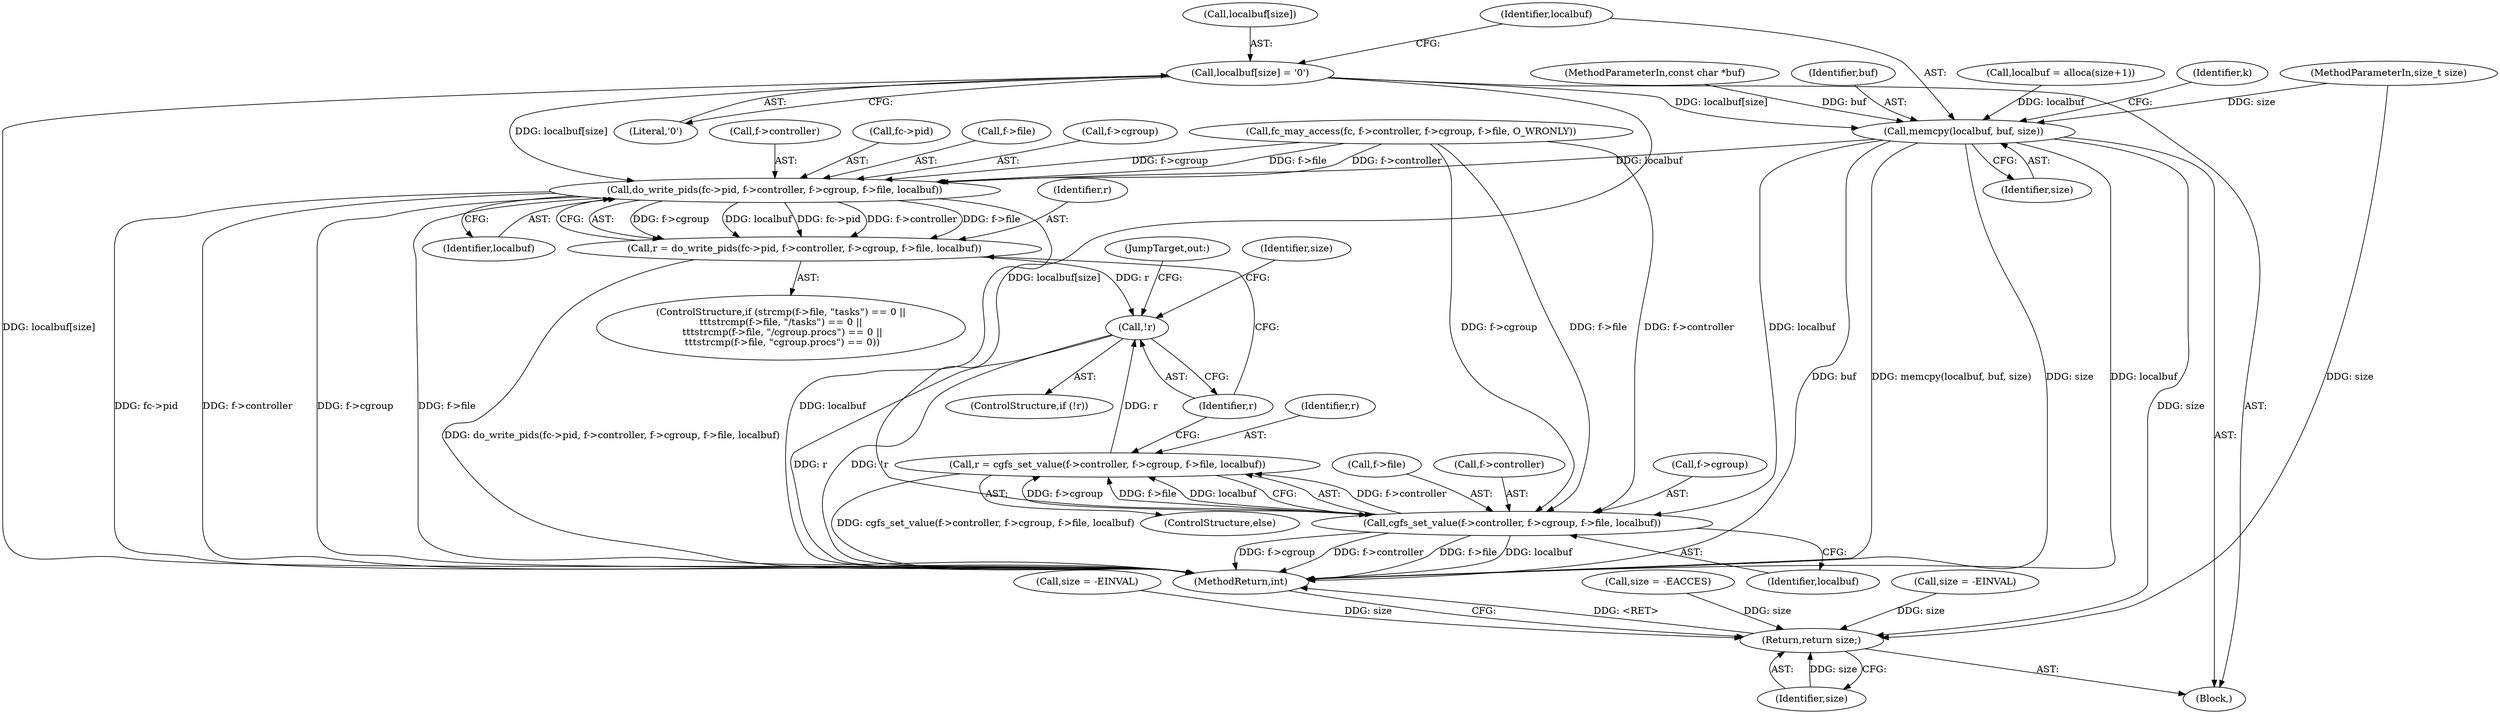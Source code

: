 digraph "1_lxcfs_8ee2a503e102b1a43ec4d83113dc275ab20a869a@array" {
"1000157" [label="(Call,localbuf[size] = '\0')"];
"1000162" [label="(Call,memcpy(localbuf, buf, size))"];
"1000241" [label="(Call,do_write_pids(fc->pid, f->controller, f->cgroup, f->file, localbuf))"];
"1000239" [label="(Call,r = do_write_pids(fc->pid, f->controller, f->cgroup, f->file, localbuf))"];
"1000270" [label="(Call,!r)"];
"1000258" [label="(Call,cgfs_set_value(f->controller, f->cgroup, f->file, localbuf))"];
"1000256" [label="(Call,r = cgfs_set_value(f->controller, f->cgroup, f->file, localbuf))"];
"1000279" [label="(Return,return size;)"];
"1000151" [label="(Call,localbuf = alloca(size+1))"];
"1000162" [label="(Call,memcpy(localbuf, buf, size))"];
"1000161" [label="(Literal,'\0')"];
"1000270" [label="(Call,!r)"];
"1000169" [label="(Identifier,k)"];
"1000251" [label="(Call,f->file)"];
"1000254" [label="(Identifier,localbuf)"];
"1000241" [label="(Call,do_write_pids(fc->pid, f->controller, f->cgroup, f->file, localbuf))"];
"1000276" [label="(JumpTarget,out:)"];
"1000102" [label="(MethodParameterIn,const char *buf)"];
"1000103" [label="(MethodParameterIn,size_t size)"];
"1000248" [label="(Call,f->cgroup)"];
"1000280" [label="(Identifier,size)"];
"1000271" [label="(Identifier,r)"];
"1000256" [label="(Call,r = cgfs_set_value(f->controller, f->cgroup, f->file, localbuf))"];
"1000258" [label="(Call,cgfs_set_value(f->controller, f->cgroup, f->file, localbuf))"];
"1000281" [label="(MethodReturn,int)"];
"1000165" [label="(Identifier,size)"];
"1000245" [label="(Call,f->controller)"];
"1000273" [label="(Identifier,size)"];
"1000157" [label="(Call,localbuf[size] = '\0')"];
"1000257" [label="(Identifier,r)"];
"1000182" [label="(Call,size = -EINVAL)"];
"1000269" [label="(ControlStructure,if (!r))"];
"1000189" [label="(Call,fc_may_access(fc, f->controller, f->cgroup, f->file, O_WRONLY))"];
"1000207" [label="(ControlStructure,if (strcmp(f->file, \"tasks\") == 0 ||\n\t\t\tstrcmp(f->file, \"/tasks\") == 0 ||\n \t\t\tstrcmp(f->file, \"/cgroup.procs\") == 0 ||\n \t\t\tstrcmp(f->file, \"cgroup.procs\") == 0))"];
"1000262" [label="(Call,f->cgroup)"];
"1000239" [label="(Call,r = do_write_pids(fc->pid, f->controller, f->cgroup, f->file, localbuf))"];
"1000265" [label="(Call,f->file)"];
"1000272" [label="(Call,size = -EINVAL)"];
"1000242" [label="(Call,fc->pid)"];
"1000279" [label="(Return,return size;)"];
"1000106" [label="(Block,)"];
"1000158" [label="(Call,localbuf[size])"];
"1000240" [label="(Identifier,r)"];
"1000259" [label="(Call,f->controller)"];
"1000202" [label="(Call,size = -EACCES)"];
"1000268" [label="(Identifier,localbuf)"];
"1000163" [label="(Identifier,localbuf)"];
"1000164" [label="(Identifier,buf)"];
"1000255" [label="(ControlStructure,else)"];
"1000157" -> "1000106"  [label="AST: "];
"1000157" -> "1000161"  [label="CFG: "];
"1000158" -> "1000157"  [label="AST: "];
"1000161" -> "1000157"  [label="AST: "];
"1000163" -> "1000157"  [label="CFG: "];
"1000157" -> "1000281"  [label="DDG: localbuf[size]"];
"1000157" -> "1000162"  [label="DDG: localbuf[size]"];
"1000157" -> "1000241"  [label="DDG: localbuf[size]"];
"1000157" -> "1000258"  [label="DDG: localbuf[size]"];
"1000162" -> "1000106"  [label="AST: "];
"1000162" -> "1000165"  [label="CFG: "];
"1000163" -> "1000162"  [label="AST: "];
"1000164" -> "1000162"  [label="AST: "];
"1000165" -> "1000162"  [label="AST: "];
"1000169" -> "1000162"  [label="CFG: "];
"1000162" -> "1000281"  [label="DDG: buf"];
"1000162" -> "1000281"  [label="DDG: localbuf"];
"1000162" -> "1000281"  [label="DDG: memcpy(localbuf, buf, size)"];
"1000162" -> "1000281"  [label="DDG: size"];
"1000151" -> "1000162"  [label="DDG: localbuf"];
"1000102" -> "1000162"  [label="DDG: buf"];
"1000103" -> "1000162"  [label="DDG: size"];
"1000162" -> "1000241"  [label="DDG: localbuf"];
"1000162" -> "1000258"  [label="DDG: localbuf"];
"1000162" -> "1000279"  [label="DDG: size"];
"1000241" -> "1000239"  [label="AST: "];
"1000241" -> "1000254"  [label="CFG: "];
"1000242" -> "1000241"  [label="AST: "];
"1000245" -> "1000241"  [label="AST: "];
"1000248" -> "1000241"  [label="AST: "];
"1000251" -> "1000241"  [label="AST: "];
"1000254" -> "1000241"  [label="AST: "];
"1000239" -> "1000241"  [label="CFG: "];
"1000241" -> "1000281"  [label="DDG: f->cgroup"];
"1000241" -> "1000281"  [label="DDG: f->file"];
"1000241" -> "1000281"  [label="DDG: localbuf"];
"1000241" -> "1000281"  [label="DDG: fc->pid"];
"1000241" -> "1000281"  [label="DDG: f->controller"];
"1000241" -> "1000239"  [label="DDG: f->cgroup"];
"1000241" -> "1000239"  [label="DDG: localbuf"];
"1000241" -> "1000239"  [label="DDG: fc->pid"];
"1000241" -> "1000239"  [label="DDG: f->controller"];
"1000241" -> "1000239"  [label="DDG: f->file"];
"1000189" -> "1000241"  [label="DDG: f->controller"];
"1000189" -> "1000241"  [label="DDG: f->cgroup"];
"1000189" -> "1000241"  [label="DDG: f->file"];
"1000239" -> "1000207"  [label="AST: "];
"1000240" -> "1000239"  [label="AST: "];
"1000271" -> "1000239"  [label="CFG: "];
"1000239" -> "1000281"  [label="DDG: do_write_pids(fc->pid, f->controller, f->cgroup, f->file, localbuf)"];
"1000239" -> "1000270"  [label="DDG: r"];
"1000270" -> "1000269"  [label="AST: "];
"1000270" -> "1000271"  [label="CFG: "];
"1000271" -> "1000270"  [label="AST: "];
"1000273" -> "1000270"  [label="CFG: "];
"1000276" -> "1000270"  [label="CFG: "];
"1000270" -> "1000281"  [label="DDG: !r"];
"1000270" -> "1000281"  [label="DDG: r"];
"1000256" -> "1000270"  [label="DDG: r"];
"1000258" -> "1000256"  [label="AST: "];
"1000258" -> "1000268"  [label="CFG: "];
"1000259" -> "1000258"  [label="AST: "];
"1000262" -> "1000258"  [label="AST: "];
"1000265" -> "1000258"  [label="AST: "];
"1000268" -> "1000258"  [label="AST: "];
"1000256" -> "1000258"  [label="CFG: "];
"1000258" -> "1000281"  [label="DDG: f->controller"];
"1000258" -> "1000281"  [label="DDG: f->file"];
"1000258" -> "1000281"  [label="DDG: localbuf"];
"1000258" -> "1000281"  [label="DDG: f->cgroup"];
"1000258" -> "1000256"  [label="DDG: f->controller"];
"1000258" -> "1000256"  [label="DDG: f->cgroup"];
"1000258" -> "1000256"  [label="DDG: f->file"];
"1000258" -> "1000256"  [label="DDG: localbuf"];
"1000189" -> "1000258"  [label="DDG: f->controller"];
"1000189" -> "1000258"  [label="DDG: f->cgroup"];
"1000189" -> "1000258"  [label="DDG: f->file"];
"1000256" -> "1000255"  [label="AST: "];
"1000257" -> "1000256"  [label="AST: "];
"1000271" -> "1000256"  [label="CFG: "];
"1000256" -> "1000281"  [label="DDG: cgfs_set_value(f->controller, f->cgroup, f->file, localbuf)"];
"1000279" -> "1000106"  [label="AST: "];
"1000279" -> "1000280"  [label="CFG: "];
"1000280" -> "1000279"  [label="AST: "];
"1000281" -> "1000279"  [label="CFG: "];
"1000279" -> "1000281"  [label="DDG: <RET>"];
"1000280" -> "1000279"  [label="DDG: size"];
"1000202" -> "1000279"  [label="DDG: size"];
"1000272" -> "1000279"  [label="DDG: size"];
"1000182" -> "1000279"  [label="DDG: size"];
"1000103" -> "1000279"  [label="DDG: size"];
}
